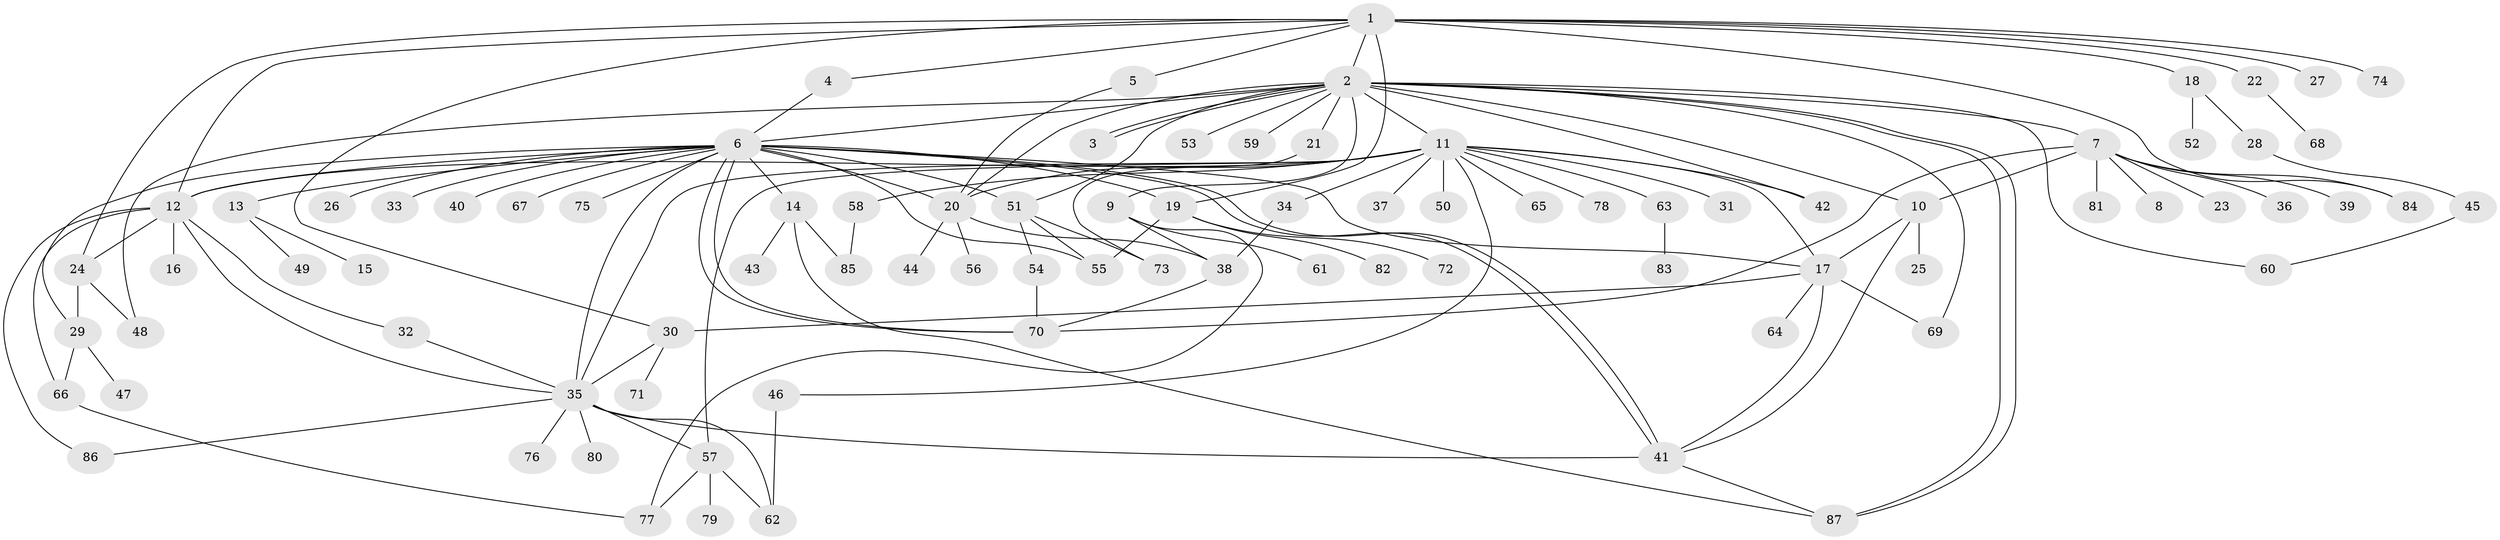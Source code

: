 // Generated by graph-tools (version 1.1) at 2025/48/03/09/25 04:48:12]
// undirected, 87 vertices, 134 edges
graph export_dot {
graph [start="1"]
  node [color=gray90,style=filled];
  1;
  2;
  3;
  4;
  5;
  6;
  7;
  8;
  9;
  10;
  11;
  12;
  13;
  14;
  15;
  16;
  17;
  18;
  19;
  20;
  21;
  22;
  23;
  24;
  25;
  26;
  27;
  28;
  29;
  30;
  31;
  32;
  33;
  34;
  35;
  36;
  37;
  38;
  39;
  40;
  41;
  42;
  43;
  44;
  45;
  46;
  47;
  48;
  49;
  50;
  51;
  52;
  53;
  54;
  55;
  56;
  57;
  58;
  59;
  60;
  61;
  62;
  63;
  64;
  65;
  66;
  67;
  68;
  69;
  70;
  71;
  72;
  73;
  74;
  75;
  76;
  77;
  78;
  79;
  80;
  81;
  82;
  83;
  84;
  85;
  86;
  87;
  1 -- 2;
  1 -- 4;
  1 -- 5;
  1 -- 12;
  1 -- 18;
  1 -- 19;
  1 -- 22;
  1 -- 24;
  1 -- 27;
  1 -- 30;
  1 -- 74;
  1 -- 84;
  2 -- 3;
  2 -- 3;
  2 -- 6;
  2 -- 7;
  2 -- 9;
  2 -- 10;
  2 -- 11;
  2 -- 20;
  2 -- 21;
  2 -- 42;
  2 -- 48;
  2 -- 51;
  2 -- 53;
  2 -- 59;
  2 -- 60;
  2 -- 69;
  2 -- 87;
  2 -- 87;
  4 -- 6;
  5 -- 20;
  6 -- 12;
  6 -- 13;
  6 -- 14;
  6 -- 17;
  6 -- 19;
  6 -- 20;
  6 -- 26;
  6 -- 29;
  6 -- 33;
  6 -- 35;
  6 -- 40;
  6 -- 41;
  6 -- 41;
  6 -- 51;
  6 -- 55;
  6 -- 67;
  6 -- 70;
  6 -- 70;
  6 -- 75;
  7 -- 8;
  7 -- 10;
  7 -- 23;
  7 -- 36;
  7 -- 39;
  7 -- 70;
  7 -- 81;
  7 -- 84;
  9 -- 38;
  9 -- 61;
  9 -- 77;
  10 -- 17;
  10 -- 25;
  10 -- 41;
  11 -- 12;
  11 -- 17;
  11 -- 20;
  11 -- 31;
  11 -- 34;
  11 -- 35;
  11 -- 37;
  11 -- 42;
  11 -- 46;
  11 -- 50;
  11 -- 57;
  11 -- 58;
  11 -- 63;
  11 -- 65;
  11 -- 78;
  12 -- 16;
  12 -- 24;
  12 -- 32;
  12 -- 35;
  12 -- 66;
  12 -- 86;
  13 -- 15;
  13 -- 49;
  14 -- 43;
  14 -- 85;
  14 -- 87;
  17 -- 30;
  17 -- 41;
  17 -- 64;
  17 -- 69;
  18 -- 28;
  18 -- 52;
  19 -- 55;
  19 -- 72;
  19 -- 82;
  20 -- 38;
  20 -- 44;
  20 -- 56;
  21 -- 73;
  22 -- 68;
  24 -- 29;
  24 -- 48;
  28 -- 45;
  29 -- 47;
  29 -- 66;
  30 -- 35;
  30 -- 71;
  32 -- 35;
  34 -- 38;
  35 -- 41;
  35 -- 57;
  35 -- 62;
  35 -- 76;
  35 -- 80;
  35 -- 86;
  38 -- 70;
  41 -- 87;
  45 -- 60;
  46 -- 62;
  51 -- 54;
  51 -- 55;
  51 -- 73;
  54 -- 70;
  57 -- 62;
  57 -- 77;
  57 -- 79;
  58 -- 85;
  63 -- 83;
  66 -- 77;
}
